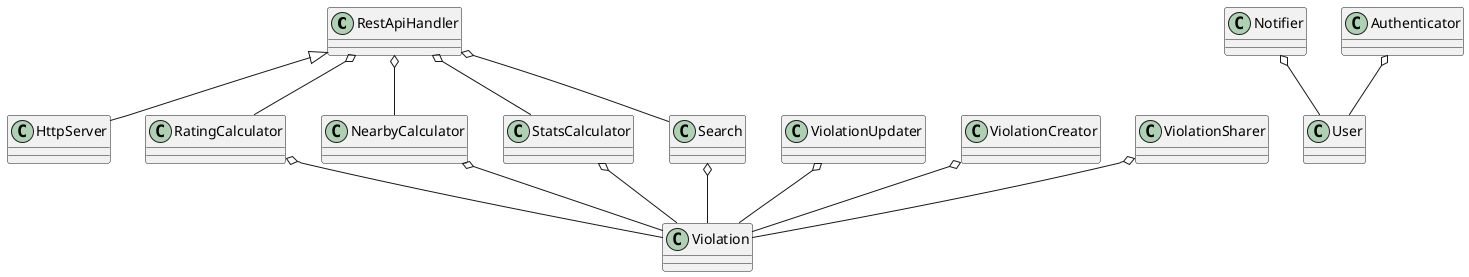 @startuml

RestApiHandler <|-- HttpServer
RestApiHandler o-- RatingCalculator
RestApiHandler o-- NearbyCalculator
RestApiHandler o-- StatsCalculator
RestApiHandler o-- Search
ViolationUpdater o-- Violation
ViolationCreator o-- Violation
ViolationSharer o-- Violation
Notifier o-- User
Authenticator o-- User
RatingCalculator o-- Violation
NearbyCalculator o-- Violation
StatsCalculator o-- Violation
Search o-- Violation

@enduml